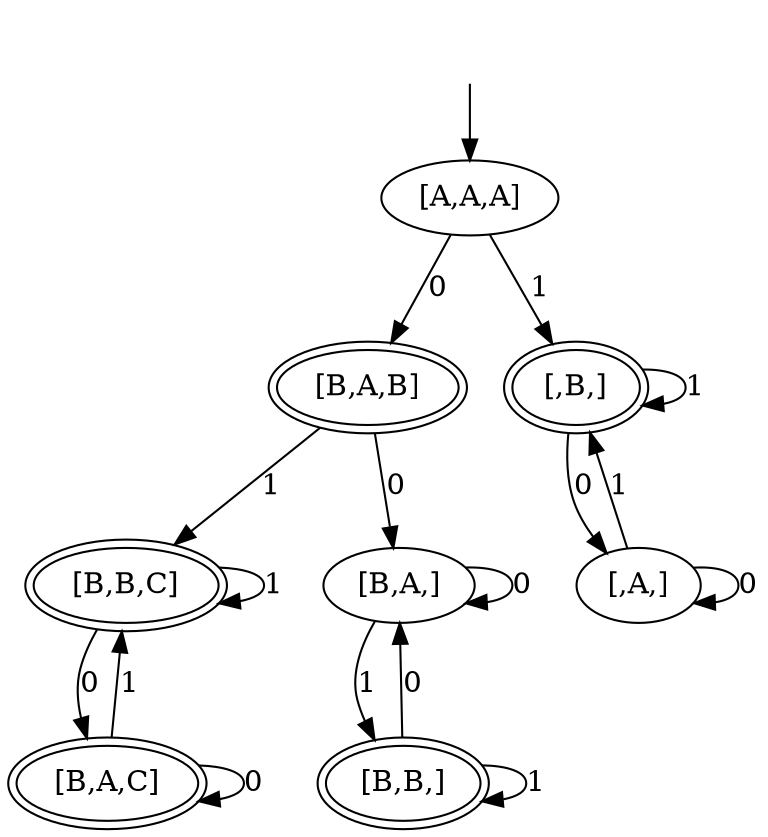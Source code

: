 digraph "uniao" {
	_nil [style="invis"];
	_nil -> "[A,A,A]" [label=""];
	"[B,A,B]" [peripheries=2];
	"[,B,]" [peripheries=2];
	"[B,B,C]" [peripheries=2];
	"[B,B,]" [peripheries=2];
	"[B,A,C]" [peripheries=2];
	"[A,A,A]" -> "[B,A,B]" [label=0];
	"[A,A,A]" -> "[,B,]" [label=1];
	"[B,A,B]" -> "[B,A,]" [label=0];
	"[B,A,B]" -> "[B,B,C]" [label=1];
	"[,B,]" -> "[,A,]" [label=0];
	"[,B,]" -> "[,B,]" [label=1];
	"[B,A,]" -> "[B,A,]" [label=0];
	"[B,A,]" -> "[B,B,]" [label=1];
	"[B,B,C]" -> "[B,A,C]" [label=0];
	"[B,B,C]" -> "[B,B,C]" [label=1];
	"[,A,]" -> "[,A,]" [label=0];
	"[,A,]" -> "[,B,]" [label=1];
	"[B,B,]" -> "[B,A,]" [label=0];
	"[B,B,]" -> "[B,B,]" [label=1];
	"[B,A,C]" -> "[B,A,C]" [label=0];
	"[B,A,C]" -> "[B,B,C]" [label=1];
}
